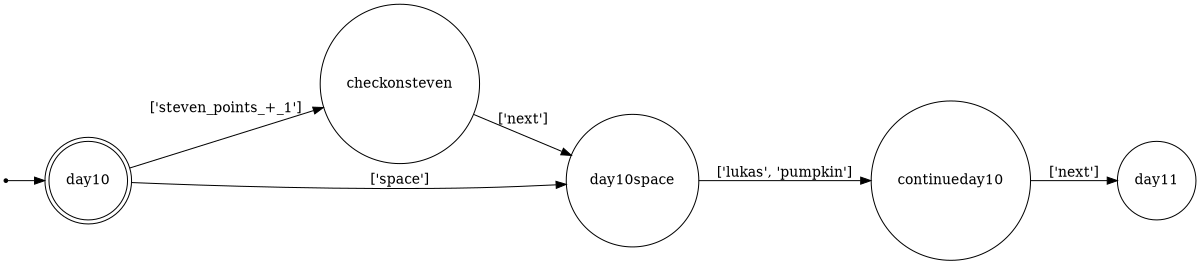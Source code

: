 digraph FSM {
	graph [rankdir=LR size="8,5"]
	node [shape=doublecircle]
	day10
	node [shape=point]
	qi
	qi -> day10
	node [shape=circle]
	day10 -> checkonsteven [label="['steven_points_+_1']"]
	day10 -> day10space [label="['space']"]
	checkonsteven -> day10space [label="['next']"]
	day10space -> continueday10 [label="['lukas', 'pumpkin']"]
	continueday10 -> day11 [label="['next']"]
}
